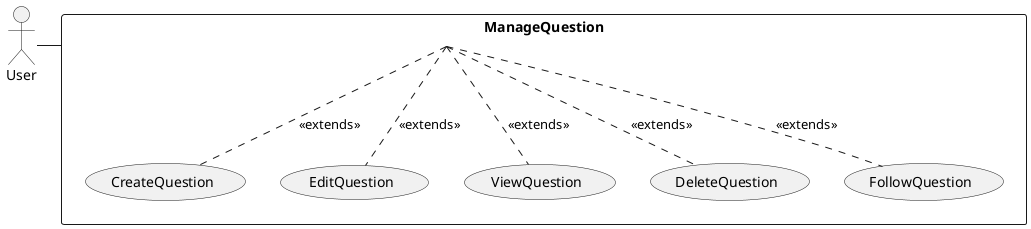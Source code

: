@startuml
actor User
rectangle ManageQuestion{
    User -right- (ManageQuestion)
    (ManageQuestion) .- (CreateQuestion) : <<extends>>
    (ManageQuestion) .- (EditQuestion) : <<extends>>
    (ManageQuestion) .- (ViewQuestion) : <<extends>>
    (ManageQuestion) .- (DeleteQuestion) : <<extends>>
    (ManageQuestion) .- (FollowQuestion) : <<extends>>
}
@enduml
